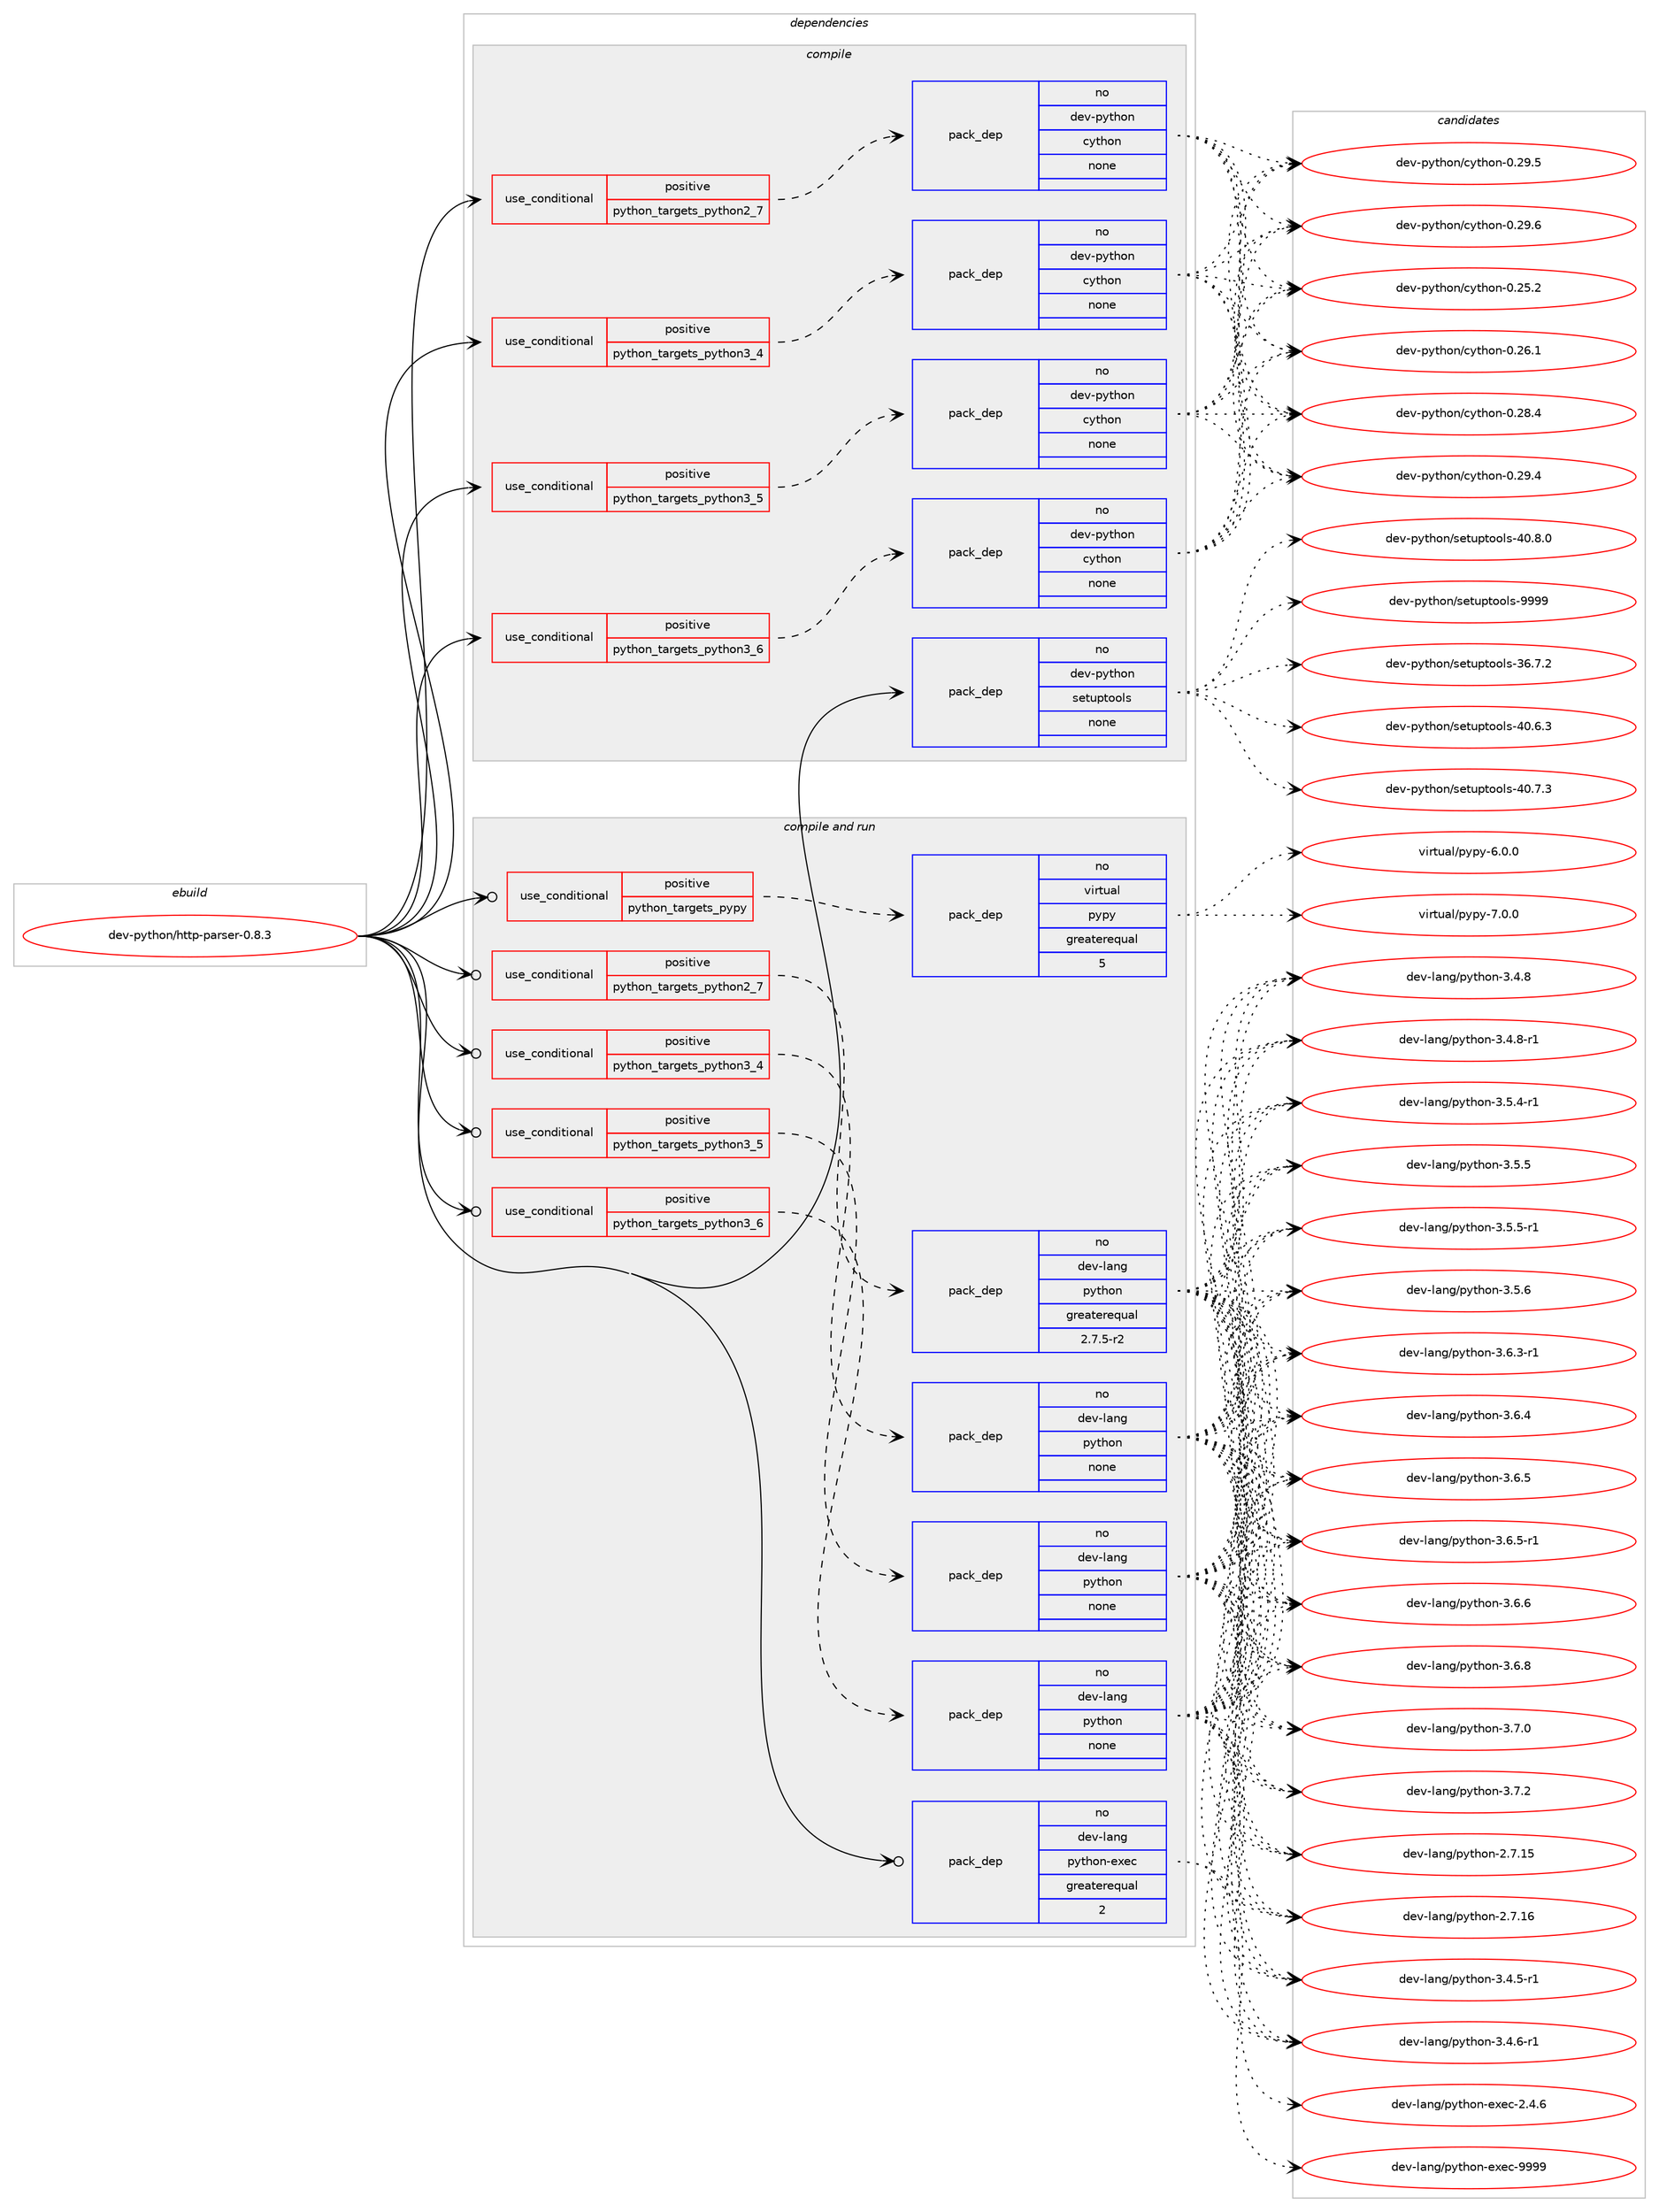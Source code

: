 digraph prolog {

# *************
# Graph options
# *************

newrank=true;
concentrate=true;
compound=true;
graph [rankdir=LR,fontname=Helvetica,fontsize=10,ranksep=1.5];#, ranksep=2.5, nodesep=0.2];
edge  [arrowhead=vee];
node  [fontname=Helvetica,fontsize=10];

# **********
# The ebuild
# **********

subgraph cluster_leftcol {
color=gray;
rank=same;
label=<<i>ebuild</i>>;
id [label="dev-python/http-parser-0.8.3", color=red, width=4, href="../dev-python/http-parser-0.8.3.svg"];
}

# ****************
# The dependencies
# ****************

subgraph cluster_midcol {
color=gray;
label=<<i>dependencies</i>>;
subgraph cluster_compile {
fillcolor="#eeeeee";
style=filled;
label=<<i>compile</i>>;
subgraph cond375452 {
dependency1412968 [label=<<TABLE BORDER="0" CELLBORDER="1" CELLSPACING="0" CELLPADDING="4"><TR><TD ROWSPAN="3" CELLPADDING="10">use_conditional</TD></TR><TR><TD>positive</TD></TR><TR><TD>python_targets_python2_7</TD></TR></TABLE>>, shape=none, color=red];
subgraph pack1014247 {
dependency1412969 [label=<<TABLE BORDER="0" CELLBORDER="1" CELLSPACING="0" CELLPADDING="4" WIDTH="220"><TR><TD ROWSPAN="6" CELLPADDING="30">pack_dep</TD></TR><TR><TD WIDTH="110">no</TD></TR><TR><TD>dev-python</TD></TR><TR><TD>cython</TD></TR><TR><TD>none</TD></TR><TR><TD></TD></TR></TABLE>>, shape=none, color=blue];
}
dependency1412968:e -> dependency1412969:w [weight=20,style="dashed",arrowhead="vee"];
}
id:e -> dependency1412968:w [weight=20,style="solid",arrowhead="vee"];
subgraph cond375453 {
dependency1412970 [label=<<TABLE BORDER="0" CELLBORDER="1" CELLSPACING="0" CELLPADDING="4"><TR><TD ROWSPAN="3" CELLPADDING="10">use_conditional</TD></TR><TR><TD>positive</TD></TR><TR><TD>python_targets_python3_4</TD></TR></TABLE>>, shape=none, color=red];
subgraph pack1014248 {
dependency1412971 [label=<<TABLE BORDER="0" CELLBORDER="1" CELLSPACING="0" CELLPADDING="4" WIDTH="220"><TR><TD ROWSPAN="6" CELLPADDING="30">pack_dep</TD></TR><TR><TD WIDTH="110">no</TD></TR><TR><TD>dev-python</TD></TR><TR><TD>cython</TD></TR><TR><TD>none</TD></TR><TR><TD></TD></TR></TABLE>>, shape=none, color=blue];
}
dependency1412970:e -> dependency1412971:w [weight=20,style="dashed",arrowhead="vee"];
}
id:e -> dependency1412970:w [weight=20,style="solid",arrowhead="vee"];
subgraph cond375454 {
dependency1412972 [label=<<TABLE BORDER="0" CELLBORDER="1" CELLSPACING="0" CELLPADDING="4"><TR><TD ROWSPAN="3" CELLPADDING="10">use_conditional</TD></TR><TR><TD>positive</TD></TR><TR><TD>python_targets_python3_5</TD></TR></TABLE>>, shape=none, color=red];
subgraph pack1014249 {
dependency1412973 [label=<<TABLE BORDER="0" CELLBORDER="1" CELLSPACING="0" CELLPADDING="4" WIDTH="220"><TR><TD ROWSPAN="6" CELLPADDING="30">pack_dep</TD></TR><TR><TD WIDTH="110">no</TD></TR><TR><TD>dev-python</TD></TR><TR><TD>cython</TD></TR><TR><TD>none</TD></TR><TR><TD></TD></TR></TABLE>>, shape=none, color=blue];
}
dependency1412972:e -> dependency1412973:w [weight=20,style="dashed",arrowhead="vee"];
}
id:e -> dependency1412972:w [weight=20,style="solid",arrowhead="vee"];
subgraph cond375455 {
dependency1412974 [label=<<TABLE BORDER="0" CELLBORDER="1" CELLSPACING="0" CELLPADDING="4"><TR><TD ROWSPAN="3" CELLPADDING="10">use_conditional</TD></TR><TR><TD>positive</TD></TR><TR><TD>python_targets_python3_6</TD></TR></TABLE>>, shape=none, color=red];
subgraph pack1014250 {
dependency1412975 [label=<<TABLE BORDER="0" CELLBORDER="1" CELLSPACING="0" CELLPADDING="4" WIDTH="220"><TR><TD ROWSPAN="6" CELLPADDING="30">pack_dep</TD></TR><TR><TD WIDTH="110">no</TD></TR><TR><TD>dev-python</TD></TR><TR><TD>cython</TD></TR><TR><TD>none</TD></TR><TR><TD></TD></TR></TABLE>>, shape=none, color=blue];
}
dependency1412974:e -> dependency1412975:w [weight=20,style="dashed",arrowhead="vee"];
}
id:e -> dependency1412974:w [weight=20,style="solid",arrowhead="vee"];
subgraph pack1014251 {
dependency1412976 [label=<<TABLE BORDER="0" CELLBORDER="1" CELLSPACING="0" CELLPADDING="4" WIDTH="220"><TR><TD ROWSPAN="6" CELLPADDING="30">pack_dep</TD></TR><TR><TD WIDTH="110">no</TD></TR><TR><TD>dev-python</TD></TR><TR><TD>setuptools</TD></TR><TR><TD>none</TD></TR><TR><TD></TD></TR></TABLE>>, shape=none, color=blue];
}
id:e -> dependency1412976:w [weight=20,style="solid",arrowhead="vee"];
}
subgraph cluster_compileandrun {
fillcolor="#eeeeee";
style=filled;
label=<<i>compile and run</i>>;
subgraph cond375456 {
dependency1412977 [label=<<TABLE BORDER="0" CELLBORDER="1" CELLSPACING="0" CELLPADDING="4"><TR><TD ROWSPAN="3" CELLPADDING="10">use_conditional</TD></TR><TR><TD>positive</TD></TR><TR><TD>python_targets_pypy</TD></TR></TABLE>>, shape=none, color=red];
subgraph pack1014252 {
dependency1412978 [label=<<TABLE BORDER="0" CELLBORDER="1" CELLSPACING="0" CELLPADDING="4" WIDTH="220"><TR><TD ROWSPAN="6" CELLPADDING="30">pack_dep</TD></TR><TR><TD WIDTH="110">no</TD></TR><TR><TD>virtual</TD></TR><TR><TD>pypy</TD></TR><TR><TD>greaterequal</TD></TR><TR><TD>5</TD></TR></TABLE>>, shape=none, color=blue];
}
dependency1412977:e -> dependency1412978:w [weight=20,style="dashed",arrowhead="vee"];
}
id:e -> dependency1412977:w [weight=20,style="solid",arrowhead="odotvee"];
subgraph cond375457 {
dependency1412979 [label=<<TABLE BORDER="0" CELLBORDER="1" CELLSPACING="0" CELLPADDING="4"><TR><TD ROWSPAN="3" CELLPADDING="10">use_conditional</TD></TR><TR><TD>positive</TD></TR><TR><TD>python_targets_python2_7</TD></TR></TABLE>>, shape=none, color=red];
subgraph pack1014253 {
dependency1412980 [label=<<TABLE BORDER="0" CELLBORDER="1" CELLSPACING="0" CELLPADDING="4" WIDTH="220"><TR><TD ROWSPAN="6" CELLPADDING="30">pack_dep</TD></TR><TR><TD WIDTH="110">no</TD></TR><TR><TD>dev-lang</TD></TR><TR><TD>python</TD></TR><TR><TD>greaterequal</TD></TR><TR><TD>2.7.5-r2</TD></TR></TABLE>>, shape=none, color=blue];
}
dependency1412979:e -> dependency1412980:w [weight=20,style="dashed",arrowhead="vee"];
}
id:e -> dependency1412979:w [weight=20,style="solid",arrowhead="odotvee"];
subgraph cond375458 {
dependency1412981 [label=<<TABLE BORDER="0" CELLBORDER="1" CELLSPACING="0" CELLPADDING="4"><TR><TD ROWSPAN="3" CELLPADDING="10">use_conditional</TD></TR><TR><TD>positive</TD></TR><TR><TD>python_targets_python3_4</TD></TR></TABLE>>, shape=none, color=red];
subgraph pack1014254 {
dependency1412982 [label=<<TABLE BORDER="0" CELLBORDER="1" CELLSPACING="0" CELLPADDING="4" WIDTH="220"><TR><TD ROWSPAN="6" CELLPADDING="30">pack_dep</TD></TR><TR><TD WIDTH="110">no</TD></TR><TR><TD>dev-lang</TD></TR><TR><TD>python</TD></TR><TR><TD>none</TD></TR><TR><TD></TD></TR></TABLE>>, shape=none, color=blue];
}
dependency1412981:e -> dependency1412982:w [weight=20,style="dashed",arrowhead="vee"];
}
id:e -> dependency1412981:w [weight=20,style="solid",arrowhead="odotvee"];
subgraph cond375459 {
dependency1412983 [label=<<TABLE BORDER="0" CELLBORDER="1" CELLSPACING="0" CELLPADDING="4"><TR><TD ROWSPAN="3" CELLPADDING="10">use_conditional</TD></TR><TR><TD>positive</TD></TR><TR><TD>python_targets_python3_5</TD></TR></TABLE>>, shape=none, color=red];
subgraph pack1014255 {
dependency1412984 [label=<<TABLE BORDER="0" CELLBORDER="1" CELLSPACING="0" CELLPADDING="4" WIDTH="220"><TR><TD ROWSPAN="6" CELLPADDING="30">pack_dep</TD></TR><TR><TD WIDTH="110">no</TD></TR><TR><TD>dev-lang</TD></TR><TR><TD>python</TD></TR><TR><TD>none</TD></TR><TR><TD></TD></TR></TABLE>>, shape=none, color=blue];
}
dependency1412983:e -> dependency1412984:w [weight=20,style="dashed",arrowhead="vee"];
}
id:e -> dependency1412983:w [weight=20,style="solid",arrowhead="odotvee"];
subgraph cond375460 {
dependency1412985 [label=<<TABLE BORDER="0" CELLBORDER="1" CELLSPACING="0" CELLPADDING="4"><TR><TD ROWSPAN="3" CELLPADDING="10">use_conditional</TD></TR><TR><TD>positive</TD></TR><TR><TD>python_targets_python3_6</TD></TR></TABLE>>, shape=none, color=red];
subgraph pack1014256 {
dependency1412986 [label=<<TABLE BORDER="0" CELLBORDER="1" CELLSPACING="0" CELLPADDING="4" WIDTH="220"><TR><TD ROWSPAN="6" CELLPADDING="30">pack_dep</TD></TR><TR><TD WIDTH="110">no</TD></TR><TR><TD>dev-lang</TD></TR><TR><TD>python</TD></TR><TR><TD>none</TD></TR><TR><TD></TD></TR></TABLE>>, shape=none, color=blue];
}
dependency1412985:e -> dependency1412986:w [weight=20,style="dashed",arrowhead="vee"];
}
id:e -> dependency1412985:w [weight=20,style="solid",arrowhead="odotvee"];
subgraph pack1014257 {
dependency1412987 [label=<<TABLE BORDER="0" CELLBORDER="1" CELLSPACING="0" CELLPADDING="4" WIDTH="220"><TR><TD ROWSPAN="6" CELLPADDING="30">pack_dep</TD></TR><TR><TD WIDTH="110">no</TD></TR><TR><TD>dev-lang</TD></TR><TR><TD>python-exec</TD></TR><TR><TD>greaterequal</TD></TR><TR><TD>2</TD></TR></TABLE>>, shape=none, color=blue];
}
id:e -> dependency1412987:w [weight=20,style="solid",arrowhead="odotvee"];
}
subgraph cluster_run {
fillcolor="#eeeeee";
style=filled;
label=<<i>run</i>>;
}
}

# **************
# The candidates
# **************

subgraph cluster_choices {
rank=same;
color=gray;
label=<<i>candidates</i>>;

subgraph choice1014247 {
color=black;
nodesep=1;
choice10010111845112121116104111110479912111610411111045484650534650 [label="dev-python/cython-0.25.2", color=red, width=4,href="../dev-python/cython-0.25.2.svg"];
choice10010111845112121116104111110479912111610411111045484650544649 [label="dev-python/cython-0.26.1", color=red, width=4,href="../dev-python/cython-0.26.1.svg"];
choice10010111845112121116104111110479912111610411111045484650564652 [label="dev-python/cython-0.28.4", color=red, width=4,href="../dev-python/cython-0.28.4.svg"];
choice10010111845112121116104111110479912111610411111045484650574652 [label="dev-python/cython-0.29.4", color=red, width=4,href="../dev-python/cython-0.29.4.svg"];
choice10010111845112121116104111110479912111610411111045484650574653 [label="dev-python/cython-0.29.5", color=red, width=4,href="../dev-python/cython-0.29.5.svg"];
choice10010111845112121116104111110479912111610411111045484650574654 [label="dev-python/cython-0.29.6", color=red, width=4,href="../dev-python/cython-0.29.6.svg"];
dependency1412969:e -> choice10010111845112121116104111110479912111610411111045484650534650:w [style=dotted,weight="100"];
dependency1412969:e -> choice10010111845112121116104111110479912111610411111045484650544649:w [style=dotted,weight="100"];
dependency1412969:e -> choice10010111845112121116104111110479912111610411111045484650564652:w [style=dotted,weight="100"];
dependency1412969:e -> choice10010111845112121116104111110479912111610411111045484650574652:w [style=dotted,weight="100"];
dependency1412969:e -> choice10010111845112121116104111110479912111610411111045484650574653:w [style=dotted,weight="100"];
dependency1412969:e -> choice10010111845112121116104111110479912111610411111045484650574654:w [style=dotted,weight="100"];
}
subgraph choice1014248 {
color=black;
nodesep=1;
choice10010111845112121116104111110479912111610411111045484650534650 [label="dev-python/cython-0.25.2", color=red, width=4,href="../dev-python/cython-0.25.2.svg"];
choice10010111845112121116104111110479912111610411111045484650544649 [label="dev-python/cython-0.26.1", color=red, width=4,href="../dev-python/cython-0.26.1.svg"];
choice10010111845112121116104111110479912111610411111045484650564652 [label="dev-python/cython-0.28.4", color=red, width=4,href="../dev-python/cython-0.28.4.svg"];
choice10010111845112121116104111110479912111610411111045484650574652 [label="dev-python/cython-0.29.4", color=red, width=4,href="../dev-python/cython-0.29.4.svg"];
choice10010111845112121116104111110479912111610411111045484650574653 [label="dev-python/cython-0.29.5", color=red, width=4,href="../dev-python/cython-0.29.5.svg"];
choice10010111845112121116104111110479912111610411111045484650574654 [label="dev-python/cython-0.29.6", color=red, width=4,href="../dev-python/cython-0.29.6.svg"];
dependency1412971:e -> choice10010111845112121116104111110479912111610411111045484650534650:w [style=dotted,weight="100"];
dependency1412971:e -> choice10010111845112121116104111110479912111610411111045484650544649:w [style=dotted,weight="100"];
dependency1412971:e -> choice10010111845112121116104111110479912111610411111045484650564652:w [style=dotted,weight="100"];
dependency1412971:e -> choice10010111845112121116104111110479912111610411111045484650574652:w [style=dotted,weight="100"];
dependency1412971:e -> choice10010111845112121116104111110479912111610411111045484650574653:w [style=dotted,weight="100"];
dependency1412971:e -> choice10010111845112121116104111110479912111610411111045484650574654:w [style=dotted,weight="100"];
}
subgraph choice1014249 {
color=black;
nodesep=1;
choice10010111845112121116104111110479912111610411111045484650534650 [label="dev-python/cython-0.25.2", color=red, width=4,href="../dev-python/cython-0.25.2.svg"];
choice10010111845112121116104111110479912111610411111045484650544649 [label="dev-python/cython-0.26.1", color=red, width=4,href="../dev-python/cython-0.26.1.svg"];
choice10010111845112121116104111110479912111610411111045484650564652 [label="dev-python/cython-0.28.4", color=red, width=4,href="../dev-python/cython-0.28.4.svg"];
choice10010111845112121116104111110479912111610411111045484650574652 [label="dev-python/cython-0.29.4", color=red, width=4,href="../dev-python/cython-0.29.4.svg"];
choice10010111845112121116104111110479912111610411111045484650574653 [label="dev-python/cython-0.29.5", color=red, width=4,href="../dev-python/cython-0.29.5.svg"];
choice10010111845112121116104111110479912111610411111045484650574654 [label="dev-python/cython-0.29.6", color=red, width=4,href="../dev-python/cython-0.29.6.svg"];
dependency1412973:e -> choice10010111845112121116104111110479912111610411111045484650534650:w [style=dotted,weight="100"];
dependency1412973:e -> choice10010111845112121116104111110479912111610411111045484650544649:w [style=dotted,weight="100"];
dependency1412973:e -> choice10010111845112121116104111110479912111610411111045484650564652:w [style=dotted,weight="100"];
dependency1412973:e -> choice10010111845112121116104111110479912111610411111045484650574652:w [style=dotted,weight="100"];
dependency1412973:e -> choice10010111845112121116104111110479912111610411111045484650574653:w [style=dotted,weight="100"];
dependency1412973:e -> choice10010111845112121116104111110479912111610411111045484650574654:w [style=dotted,weight="100"];
}
subgraph choice1014250 {
color=black;
nodesep=1;
choice10010111845112121116104111110479912111610411111045484650534650 [label="dev-python/cython-0.25.2", color=red, width=4,href="../dev-python/cython-0.25.2.svg"];
choice10010111845112121116104111110479912111610411111045484650544649 [label="dev-python/cython-0.26.1", color=red, width=4,href="../dev-python/cython-0.26.1.svg"];
choice10010111845112121116104111110479912111610411111045484650564652 [label="dev-python/cython-0.28.4", color=red, width=4,href="../dev-python/cython-0.28.4.svg"];
choice10010111845112121116104111110479912111610411111045484650574652 [label="dev-python/cython-0.29.4", color=red, width=4,href="../dev-python/cython-0.29.4.svg"];
choice10010111845112121116104111110479912111610411111045484650574653 [label="dev-python/cython-0.29.5", color=red, width=4,href="../dev-python/cython-0.29.5.svg"];
choice10010111845112121116104111110479912111610411111045484650574654 [label="dev-python/cython-0.29.6", color=red, width=4,href="../dev-python/cython-0.29.6.svg"];
dependency1412975:e -> choice10010111845112121116104111110479912111610411111045484650534650:w [style=dotted,weight="100"];
dependency1412975:e -> choice10010111845112121116104111110479912111610411111045484650544649:w [style=dotted,weight="100"];
dependency1412975:e -> choice10010111845112121116104111110479912111610411111045484650564652:w [style=dotted,weight="100"];
dependency1412975:e -> choice10010111845112121116104111110479912111610411111045484650574652:w [style=dotted,weight="100"];
dependency1412975:e -> choice10010111845112121116104111110479912111610411111045484650574653:w [style=dotted,weight="100"];
dependency1412975:e -> choice10010111845112121116104111110479912111610411111045484650574654:w [style=dotted,weight="100"];
}
subgraph choice1014251 {
color=black;
nodesep=1;
choice100101118451121211161041111104711510111611711211611111110811545515446554650 [label="dev-python/setuptools-36.7.2", color=red, width=4,href="../dev-python/setuptools-36.7.2.svg"];
choice100101118451121211161041111104711510111611711211611111110811545524846544651 [label="dev-python/setuptools-40.6.3", color=red, width=4,href="../dev-python/setuptools-40.6.3.svg"];
choice100101118451121211161041111104711510111611711211611111110811545524846554651 [label="dev-python/setuptools-40.7.3", color=red, width=4,href="../dev-python/setuptools-40.7.3.svg"];
choice100101118451121211161041111104711510111611711211611111110811545524846564648 [label="dev-python/setuptools-40.8.0", color=red, width=4,href="../dev-python/setuptools-40.8.0.svg"];
choice10010111845112121116104111110471151011161171121161111111081154557575757 [label="dev-python/setuptools-9999", color=red, width=4,href="../dev-python/setuptools-9999.svg"];
dependency1412976:e -> choice100101118451121211161041111104711510111611711211611111110811545515446554650:w [style=dotted,weight="100"];
dependency1412976:e -> choice100101118451121211161041111104711510111611711211611111110811545524846544651:w [style=dotted,weight="100"];
dependency1412976:e -> choice100101118451121211161041111104711510111611711211611111110811545524846554651:w [style=dotted,weight="100"];
dependency1412976:e -> choice100101118451121211161041111104711510111611711211611111110811545524846564648:w [style=dotted,weight="100"];
dependency1412976:e -> choice10010111845112121116104111110471151011161171121161111111081154557575757:w [style=dotted,weight="100"];
}
subgraph choice1014252 {
color=black;
nodesep=1;
choice1181051141161179710847112121112121455446484648 [label="virtual/pypy-6.0.0", color=red, width=4,href="../virtual/pypy-6.0.0.svg"];
choice1181051141161179710847112121112121455546484648 [label="virtual/pypy-7.0.0", color=red, width=4,href="../virtual/pypy-7.0.0.svg"];
dependency1412978:e -> choice1181051141161179710847112121112121455446484648:w [style=dotted,weight="100"];
dependency1412978:e -> choice1181051141161179710847112121112121455546484648:w [style=dotted,weight="100"];
}
subgraph choice1014253 {
color=black;
nodesep=1;
choice10010111845108971101034711212111610411111045504655464953 [label="dev-lang/python-2.7.15", color=red, width=4,href="../dev-lang/python-2.7.15.svg"];
choice10010111845108971101034711212111610411111045504655464954 [label="dev-lang/python-2.7.16", color=red, width=4,href="../dev-lang/python-2.7.16.svg"];
choice1001011184510897110103471121211161041111104551465246534511449 [label="dev-lang/python-3.4.5-r1", color=red, width=4,href="../dev-lang/python-3.4.5-r1.svg"];
choice1001011184510897110103471121211161041111104551465246544511449 [label="dev-lang/python-3.4.6-r1", color=red, width=4,href="../dev-lang/python-3.4.6-r1.svg"];
choice100101118451089711010347112121116104111110455146524656 [label="dev-lang/python-3.4.8", color=red, width=4,href="../dev-lang/python-3.4.8.svg"];
choice1001011184510897110103471121211161041111104551465246564511449 [label="dev-lang/python-3.4.8-r1", color=red, width=4,href="../dev-lang/python-3.4.8-r1.svg"];
choice1001011184510897110103471121211161041111104551465346524511449 [label="dev-lang/python-3.5.4-r1", color=red, width=4,href="../dev-lang/python-3.5.4-r1.svg"];
choice100101118451089711010347112121116104111110455146534653 [label="dev-lang/python-3.5.5", color=red, width=4,href="../dev-lang/python-3.5.5.svg"];
choice1001011184510897110103471121211161041111104551465346534511449 [label="dev-lang/python-3.5.5-r1", color=red, width=4,href="../dev-lang/python-3.5.5-r1.svg"];
choice100101118451089711010347112121116104111110455146534654 [label="dev-lang/python-3.5.6", color=red, width=4,href="../dev-lang/python-3.5.6.svg"];
choice1001011184510897110103471121211161041111104551465446514511449 [label="dev-lang/python-3.6.3-r1", color=red, width=4,href="../dev-lang/python-3.6.3-r1.svg"];
choice100101118451089711010347112121116104111110455146544652 [label="dev-lang/python-3.6.4", color=red, width=4,href="../dev-lang/python-3.6.4.svg"];
choice100101118451089711010347112121116104111110455146544653 [label="dev-lang/python-3.6.5", color=red, width=4,href="../dev-lang/python-3.6.5.svg"];
choice1001011184510897110103471121211161041111104551465446534511449 [label="dev-lang/python-3.6.5-r1", color=red, width=4,href="../dev-lang/python-3.6.5-r1.svg"];
choice100101118451089711010347112121116104111110455146544654 [label="dev-lang/python-3.6.6", color=red, width=4,href="../dev-lang/python-3.6.6.svg"];
choice100101118451089711010347112121116104111110455146544656 [label="dev-lang/python-3.6.8", color=red, width=4,href="../dev-lang/python-3.6.8.svg"];
choice100101118451089711010347112121116104111110455146554648 [label="dev-lang/python-3.7.0", color=red, width=4,href="../dev-lang/python-3.7.0.svg"];
choice100101118451089711010347112121116104111110455146554650 [label="dev-lang/python-3.7.2", color=red, width=4,href="../dev-lang/python-3.7.2.svg"];
dependency1412980:e -> choice10010111845108971101034711212111610411111045504655464953:w [style=dotted,weight="100"];
dependency1412980:e -> choice10010111845108971101034711212111610411111045504655464954:w [style=dotted,weight="100"];
dependency1412980:e -> choice1001011184510897110103471121211161041111104551465246534511449:w [style=dotted,weight="100"];
dependency1412980:e -> choice1001011184510897110103471121211161041111104551465246544511449:w [style=dotted,weight="100"];
dependency1412980:e -> choice100101118451089711010347112121116104111110455146524656:w [style=dotted,weight="100"];
dependency1412980:e -> choice1001011184510897110103471121211161041111104551465246564511449:w [style=dotted,weight="100"];
dependency1412980:e -> choice1001011184510897110103471121211161041111104551465346524511449:w [style=dotted,weight="100"];
dependency1412980:e -> choice100101118451089711010347112121116104111110455146534653:w [style=dotted,weight="100"];
dependency1412980:e -> choice1001011184510897110103471121211161041111104551465346534511449:w [style=dotted,weight="100"];
dependency1412980:e -> choice100101118451089711010347112121116104111110455146534654:w [style=dotted,weight="100"];
dependency1412980:e -> choice1001011184510897110103471121211161041111104551465446514511449:w [style=dotted,weight="100"];
dependency1412980:e -> choice100101118451089711010347112121116104111110455146544652:w [style=dotted,weight="100"];
dependency1412980:e -> choice100101118451089711010347112121116104111110455146544653:w [style=dotted,weight="100"];
dependency1412980:e -> choice1001011184510897110103471121211161041111104551465446534511449:w [style=dotted,weight="100"];
dependency1412980:e -> choice100101118451089711010347112121116104111110455146544654:w [style=dotted,weight="100"];
dependency1412980:e -> choice100101118451089711010347112121116104111110455146544656:w [style=dotted,weight="100"];
dependency1412980:e -> choice100101118451089711010347112121116104111110455146554648:w [style=dotted,weight="100"];
dependency1412980:e -> choice100101118451089711010347112121116104111110455146554650:w [style=dotted,weight="100"];
}
subgraph choice1014254 {
color=black;
nodesep=1;
choice10010111845108971101034711212111610411111045504655464953 [label="dev-lang/python-2.7.15", color=red, width=4,href="../dev-lang/python-2.7.15.svg"];
choice10010111845108971101034711212111610411111045504655464954 [label="dev-lang/python-2.7.16", color=red, width=4,href="../dev-lang/python-2.7.16.svg"];
choice1001011184510897110103471121211161041111104551465246534511449 [label="dev-lang/python-3.4.5-r1", color=red, width=4,href="../dev-lang/python-3.4.5-r1.svg"];
choice1001011184510897110103471121211161041111104551465246544511449 [label="dev-lang/python-3.4.6-r1", color=red, width=4,href="../dev-lang/python-3.4.6-r1.svg"];
choice100101118451089711010347112121116104111110455146524656 [label="dev-lang/python-3.4.8", color=red, width=4,href="../dev-lang/python-3.4.8.svg"];
choice1001011184510897110103471121211161041111104551465246564511449 [label="dev-lang/python-3.4.8-r1", color=red, width=4,href="../dev-lang/python-3.4.8-r1.svg"];
choice1001011184510897110103471121211161041111104551465346524511449 [label="dev-lang/python-3.5.4-r1", color=red, width=4,href="../dev-lang/python-3.5.4-r1.svg"];
choice100101118451089711010347112121116104111110455146534653 [label="dev-lang/python-3.5.5", color=red, width=4,href="../dev-lang/python-3.5.5.svg"];
choice1001011184510897110103471121211161041111104551465346534511449 [label="dev-lang/python-3.5.5-r1", color=red, width=4,href="../dev-lang/python-3.5.5-r1.svg"];
choice100101118451089711010347112121116104111110455146534654 [label="dev-lang/python-3.5.6", color=red, width=4,href="../dev-lang/python-3.5.6.svg"];
choice1001011184510897110103471121211161041111104551465446514511449 [label="dev-lang/python-3.6.3-r1", color=red, width=4,href="../dev-lang/python-3.6.3-r1.svg"];
choice100101118451089711010347112121116104111110455146544652 [label="dev-lang/python-3.6.4", color=red, width=4,href="../dev-lang/python-3.6.4.svg"];
choice100101118451089711010347112121116104111110455146544653 [label="dev-lang/python-3.6.5", color=red, width=4,href="../dev-lang/python-3.6.5.svg"];
choice1001011184510897110103471121211161041111104551465446534511449 [label="dev-lang/python-3.6.5-r1", color=red, width=4,href="../dev-lang/python-3.6.5-r1.svg"];
choice100101118451089711010347112121116104111110455146544654 [label="dev-lang/python-3.6.6", color=red, width=4,href="../dev-lang/python-3.6.6.svg"];
choice100101118451089711010347112121116104111110455146544656 [label="dev-lang/python-3.6.8", color=red, width=4,href="../dev-lang/python-3.6.8.svg"];
choice100101118451089711010347112121116104111110455146554648 [label="dev-lang/python-3.7.0", color=red, width=4,href="../dev-lang/python-3.7.0.svg"];
choice100101118451089711010347112121116104111110455146554650 [label="dev-lang/python-3.7.2", color=red, width=4,href="../dev-lang/python-3.7.2.svg"];
dependency1412982:e -> choice10010111845108971101034711212111610411111045504655464953:w [style=dotted,weight="100"];
dependency1412982:e -> choice10010111845108971101034711212111610411111045504655464954:w [style=dotted,weight="100"];
dependency1412982:e -> choice1001011184510897110103471121211161041111104551465246534511449:w [style=dotted,weight="100"];
dependency1412982:e -> choice1001011184510897110103471121211161041111104551465246544511449:w [style=dotted,weight="100"];
dependency1412982:e -> choice100101118451089711010347112121116104111110455146524656:w [style=dotted,weight="100"];
dependency1412982:e -> choice1001011184510897110103471121211161041111104551465246564511449:w [style=dotted,weight="100"];
dependency1412982:e -> choice1001011184510897110103471121211161041111104551465346524511449:w [style=dotted,weight="100"];
dependency1412982:e -> choice100101118451089711010347112121116104111110455146534653:w [style=dotted,weight="100"];
dependency1412982:e -> choice1001011184510897110103471121211161041111104551465346534511449:w [style=dotted,weight="100"];
dependency1412982:e -> choice100101118451089711010347112121116104111110455146534654:w [style=dotted,weight="100"];
dependency1412982:e -> choice1001011184510897110103471121211161041111104551465446514511449:w [style=dotted,weight="100"];
dependency1412982:e -> choice100101118451089711010347112121116104111110455146544652:w [style=dotted,weight="100"];
dependency1412982:e -> choice100101118451089711010347112121116104111110455146544653:w [style=dotted,weight="100"];
dependency1412982:e -> choice1001011184510897110103471121211161041111104551465446534511449:w [style=dotted,weight="100"];
dependency1412982:e -> choice100101118451089711010347112121116104111110455146544654:w [style=dotted,weight="100"];
dependency1412982:e -> choice100101118451089711010347112121116104111110455146544656:w [style=dotted,weight="100"];
dependency1412982:e -> choice100101118451089711010347112121116104111110455146554648:w [style=dotted,weight="100"];
dependency1412982:e -> choice100101118451089711010347112121116104111110455146554650:w [style=dotted,weight="100"];
}
subgraph choice1014255 {
color=black;
nodesep=1;
choice10010111845108971101034711212111610411111045504655464953 [label="dev-lang/python-2.7.15", color=red, width=4,href="../dev-lang/python-2.7.15.svg"];
choice10010111845108971101034711212111610411111045504655464954 [label="dev-lang/python-2.7.16", color=red, width=4,href="../dev-lang/python-2.7.16.svg"];
choice1001011184510897110103471121211161041111104551465246534511449 [label="dev-lang/python-3.4.5-r1", color=red, width=4,href="../dev-lang/python-3.4.5-r1.svg"];
choice1001011184510897110103471121211161041111104551465246544511449 [label="dev-lang/python-3.4.6-r1", color=red, width=4,href="../dev-lang/python-3.4.6-r1.svg"];
choice100101118451089711010347112121116104111110455146524656 [label="dev-lang/python-3.4.8", color=red, width=4,href="../dev-lang/python-3.4.8.svg"];
choice1001011184510897110103471121211161041111104551465246564511449 [label="dev-lang/python-3.4.8-r1", color=red, width=4,href="../dev-lang/python-3.4.8-r1.svg"];
choice1001011184510897110103471121211161041111104551465346524511449 [label="dev-lang/python-3.5.4-r1", color=red, width=4,href="../dev-lang/python-3.5.4-r1.svg"];
choice100101118451089711010347112121116104111110455146534653 [label="dev-lang/python-3.5.5", color=red, width=4,href="../dev-lang/python-3.5.5.svg"];
choice1001011184510897110103471121211161041111104551465346534511449 [label="dev-lang/python-3.5.5-r1", color=red, width=4,href="../dev-lang/python-3.5.5-r1.svg"];
choice100101118451089711010347112121116104111110455146534654 [label="dev-lang/python-3.5.6", color=red, width=4,href="../dev-lang/python-3.5.6.svg"];
choice1001011184510897110103471121211161041111104551465446514511449 [label="dev-lang/python-3.6.3-r1", color=red, width=4,href="../dev-lang/python-3.6.3-r1.svg"];
choice100101118451089711010347112121116104111110455146544652 [label="dev-lang/python-3.6.4", color=red, width=4,href="../dev-lang/python-3.6.4.svg"];
choice100101118451089711010347112121116104111110455146544653 [label="dev-lang/python-3.6.5", color=red, width=4,href="../dev-lang/python-3.6.5.svg"];
choice1001011184510897110103471121211161041111104551465446534511449 [label="dev-lang/python-3.6.5-r1", color=red, width=4,href="../dev-lang/python-3.6.5-r1.svg"];
choice100101118451089711010347112121116104111110455146544654 [label="dev-lang/python-3.6.6", color=red, width=4,href="../dev-lang/python-3.6.6.svg"];
choice100101118451089711010347112121116104111110455146544656 [label="dev-lang/python-3.6.8", color=red, width=4,href="../dev-lang/python-3.6.8.svg"];
choice100101118451089711010347112121116104111110455146554648 [label="dev-lang/python-3.7.0", color=red, width=4,href="../dev-lang/python-3.7.0.svg"];
choice100101118451089711010347112121116104111110455146554650 [label="dev-lang/python-3.7.2", color=red, width=4,href="../dev-lang/python-3.7.2.svg"];
dependency1412984:e -> choice10010111845108971101034711212111610411111045504655464953:w [style=dotted,weight="100"];
dependency1412984:e -> choice10010111845108971101034711212111610411111045504655464954:w [style=dotted,weight="100"];
dependency1412984:e -> choice1001011184510897110103471121211161041111104551465246534511449:w [style=dotted,weight="100"];
dependency1412984:e -> choice1001011184510897110103471121211161041111104551465246544511449:w [style=dotted,weight="100"];
dependency1412984:e -> choice100101118451089711010347112121116104111110455146524656:w [style=dotted,weight="100"];
dependency1412984:e -> choice1001011184510897110103471121211161041111104551465246564511449:w [style=dotted,weight="100"];
dependency1412984:e -> choice1001011184510897110103471121211161041111104551465346524511449:w [style=dotted,weight="100"];
dependency1412984:e -> choice100101118451089711010347112121116104111110455146534653:w [style=dotted,weight="100"];
dependency1412984:e -> choice1001011184510897110103471121211161041111104551465346534511449:w [style=dotted,weight="100"];
dependency1412984:e -> choice100101118451089711010347112121116104111110455146534654:w [style=dotted,weight="100"];
dependency1412984:e -> choice1001011184510897110103471121211161041111104551465446514511449:w [style=dotted,weight="100"];
dependency1412984:e -> choice100101118451089711010347112121116104111110455146544652:w [style=dotted,weight="100"];
dependency1412984:e -> choice100101118451089711010347112121116104111110455146544653:w [style=dotted,weight="100"];
dependency1412984:e -> choice1001011184510897110103471121211161041111104551465446534511449:w [style=dotted,weight="100"];
dependency1412984:e -> choice100101118451089711010347112121116104111110455146544654:w [style=dotted,weight="100"];
dependency1412984:e -> choice100101118451089711010347112121116104111110455146544656:w [style=dotted,weight="100"];
dependency1412984:e -> choice100101118451089711010347112121116104111110455146554648:w [style=dotted,weight="100"];
dependency1412984:e -> choice100101118451089711010347112121116104111110455146554650:w [style=dotted,weight="100"];
}
subgraph choice1014256 {
color=black;
nodesep=1;
choice10010111845108971101034711212111610411111045504655464953 [label="dev-lang/python-2.7.15", color=red, width=4,href="../dev-lang/python-2.7.15.svg"];
choice10010111845108971101034711212111610411111045504655464954 [label="dev-lang/python-2.7.16", color=red, width=4,href="../dev-lang/python-2.7.16.svg"];
choice1001011184510897110103471121211161041111104551465246534511449 [label="dev-lang/python-3.4.5-r1", color=red, width=4,href="../dev-lang/python-3.4.5-r1.svg"];
choice1001011184510897110103471121211161041111104551465246544511449 [label="dev-lang/python-3.4.6-r1", color=red, width=4,href="../dev-lang/python-3.4.6-r1.svg"];
choice100101118451089711010347112121116104111110455146524656 [label="dev-lang/python-3.4.8", color=red, width=4,href="../dev-lang/python-3.4.8.svg"];
choice1001011184510897110103471121211161041111104551465246564511449 [label="dev-lang/python-3.4.8-r1", color=red, width=4,href="../dev-lang/python-3.4.8-r1.svg"];
choice1001011184510897110103471121211161041111104551465346524511449 [label="dev-lang/python-3.5.4-r1", color=red, width=4,href="../dev-lang/python-3.5.4-r1.svg"];
choice100101118451089711010347112121116104111110455146534653 [label="dev-lang/python-3.5.5", color=red, width=4,href="../dev-lang/python-3.5.5.svg"];
choice1001011184510897110103471121211161041111104551465346534511449 [label="dev-lang/python-3.5.5-r1", color=red, width=4,href="../dev-lang/python-3.5.5-r1.svg"];
choice100101118451089711010347112121116104111110455146534654 [label="dev-lang/python-3.5.6", color=red, width=4,href="../dev-lang/python-3.5.6.svg"];
choice1001011184510897110103471121211161041111104551465446514511449 [label="dev-lang/python-3.6.3-r1", color=red, width=4,href="../dev-lang/python-3.6.3-r1.svg"];
choice100101118451089711010347112121116104111110455146544652 [label="dev-lang/python-3.6.4", color=red, width=4,href="../dev-lang/python-3.6.4.svg"];
choice100101118451089711010347112121116104111110455146544653 [label="dev-lang/python-3.6.5", color=red, width=4,href="../dev-lang/python-3.6.5.svg"];
choice1001011184510897110103471121211161041111104551465446534511449 [label="dev-lang/python-3.6.5-r1", color=red, width=4,href="../dev-lang/python-3.6.5-r1.svg"];
choice100101118451089711010347112121116104111110455146544654 [label="dev-lang/python-3.6.6", color=red, width=4,href="../dev-lang/python-3.6.6.svg"];
choice100101118451089711010347112121116104111110455146544656 [label="dev-lang/python-3.6.8", color=red, width=4,href="../dev-lang/python-3.6.8.svg"];
choice100101118451089711010347112121116104111110455146554648 [label="dev-lang/python-3.7.0", color=red, width=4,href="../dev-lang/python-3.7.0.svg"];
choice100101118451089711010347112121116104111110455146554650 [label="dev-lang/python-3.7.2", color=red, width=4,href="../dev-lang/python-3.7.2.svg"];
dependency1412986:e -> choice10010111845108971101034711212111610411111045504655464953:w [style=dotted,weight="100"];
dependency1412986:e -> choice10010111845108971101034711212111610411111045504655464954:w [style=dotted,weight="100"];
dependency1412986:e -> choice1001011184510897110103471121211161041111104551465246534511449:w [style=dotted,weight="100"];
dependency1412986:e -> choice1001011184510897110103471121211161041111104551465246544511449:w [style=dotted,weight="100"];
dependency1412986:e -> choice100101118451089711010347112121116104111110455146524656:w [style=dotted,weight="100"];
dependency1412986:e -> choice1001011184510897110103471121211161041111104551465246564511449:w [style=dotted,weight="100"];
dependency1412986:e -> choice1001011184510897110103471121211161041111104551465346524511449:w [style=dotted,weight="100"];
dependency1412986:e -> choice100101118451089711010347112121116104111110455146534653:w [style=dotted,weight="100"];
dependency1412986:e -> choice1001011184510897110103471121211161041111104551465346534511449:w [style=dotted,weight="100"];
dependency1412986:e -> choice100101118451089711010347112121116104111110455146534654:w [style=dotted,weight="100"];
dependency1412986:e -> choice1001011184510897110103471121211161041111104551465446514511449:w [style=dotted,weight="100"];
dependency1412986:e -> choice100101118451089711010347112121116104111110455146544652:w [style=dotted,weight="100"];
dependency1412986:e -> choice100101118451089711010347112121116104111110455146544653:w [style=dotted,weight="100"];
dependency1412986:e -> choice1001011184510897110103471121211161041111104551465446534511449:w [style=dotted,weight="100"];
dependency1412986:e -> choice100101118451089711010347112121116104111110455146544654:w [style=dotted,weight="100"];
dependency1412986:e -> choice100101118451089711010347112121116104111110455146544656:w [style=dotted,weight="100"];
dependency1412986:e -> choice100101118451089711010347112121116104111110455146554648:w [style=dotted,weight="100"];
dependency1412986:e -> choice100101118451089711010347112121116104111110455146554650:w [style=dotted,weight="100"];
}
subgraph choice1014257 {
color=black;
nodesep=1;
choice1001011184510897110103471121211161041111104510112010199455046524654 [label="dev-lang/python-exec-2.4.6", color=red, width=4,href="../dev-lang/python-exec-2.4.6.svg"];
choice10010111845108971101034711212111610411111045101120101994557575757 [label="dev-lang/python-exec-9999", color=red, width=4,href="../dev-lang/python-exec-9999.svg"];
dependency1412987:e -> choice1001011184510897110103471121211161041111104510112010199455046524654:w [style=dotted,weight="100"];
dependency1412987:e -> choice10010111845108971101034711212111610411111045101120101994557575757:w [style=dotted,weight="100"];
}
}

}
